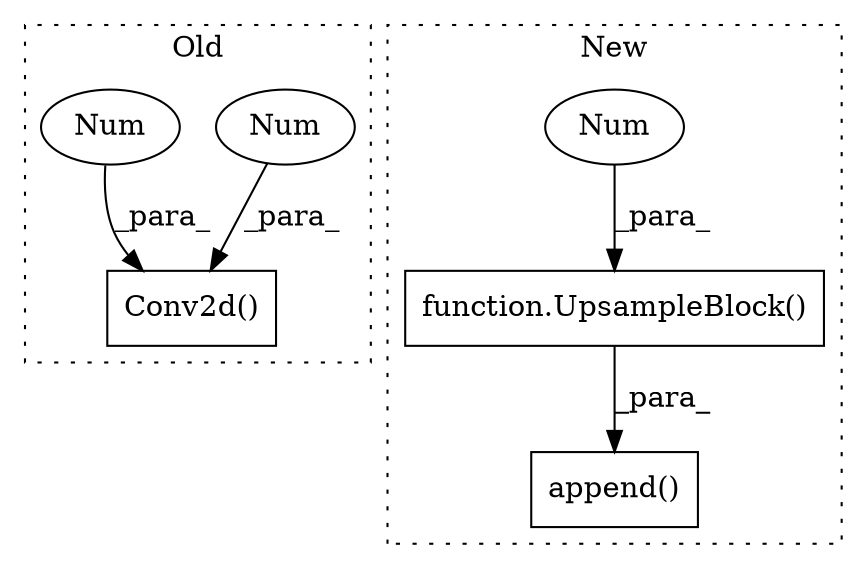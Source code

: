 digraph G {
subgraph cluster0 {
1 [label="Conv2d()" a="75" s="6268,6308" l="10,1" shape="box"];
4 [label="Num" a="76" s="6282" l="2" shape="ellipse"];
5 [label="Num" a="76" s="6278" l="2" shape="ellipse"];
label = "Old";
style="dotted";
}
subgraph cluster1 {
2 [label="function.UpsampleBlock()" a="75" s="4649,4665" l="14,1" shape="box"];
3 [label="Num" a="76" s="4663" l="2" shape="ellipse"];
6 [label="append()" a="75" s="4631,4666" l="18,1" shape="box"];
label = "New";
style="dotted";
}
2 -> 6 [label="_para_"];
3 -> 2 [label="_para_"];
4 -> 1 [label="_para_"];
5 -> 1 [label="_para_"];
}